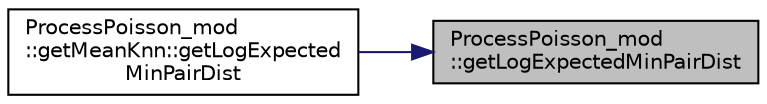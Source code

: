 digraph "ProcessPoisson_mod::getLogExpectedMinPairDist"
{
 // LATEX_PDF_SIZE
  edge [fontname="Helvetica",fontsize="10",labelfontname="Helvetica",labelfontsize="10"];
  node [fontname="Helvetica",fontsize="10",shape=record];
  rankdir="RL";
  Node1 [label="ProcessPoisson_mod\l::getLogExpectedMinPairDist",height=0.2,width=0.4,color="black", fillcolor="grey75", style="filled", fontcolor="black",tooltip="Return the average nearest-neighbor distance in dimension nd with the rate density logDensity."];
  Node1 -> Node2 [dir="back",color="midnightblue",fontsize="10",style="solid",fontname="Helvetica"];
  Node2 [label="ProcessPoisson_mod\l::getMeanKnn::getLogExpected\lMinPairDist",height=0.2,width=0.4,color="black", fillcolor="white", style="filled",URL="$interfaceProcessPoisson__mod_1_1getMeanKnn.html#abdd453b4bd741cc4ed967059cf4719fc",tooltip="Return the average nearest-neighbor distance in dimension nd with the rate density logDensity."];
}
